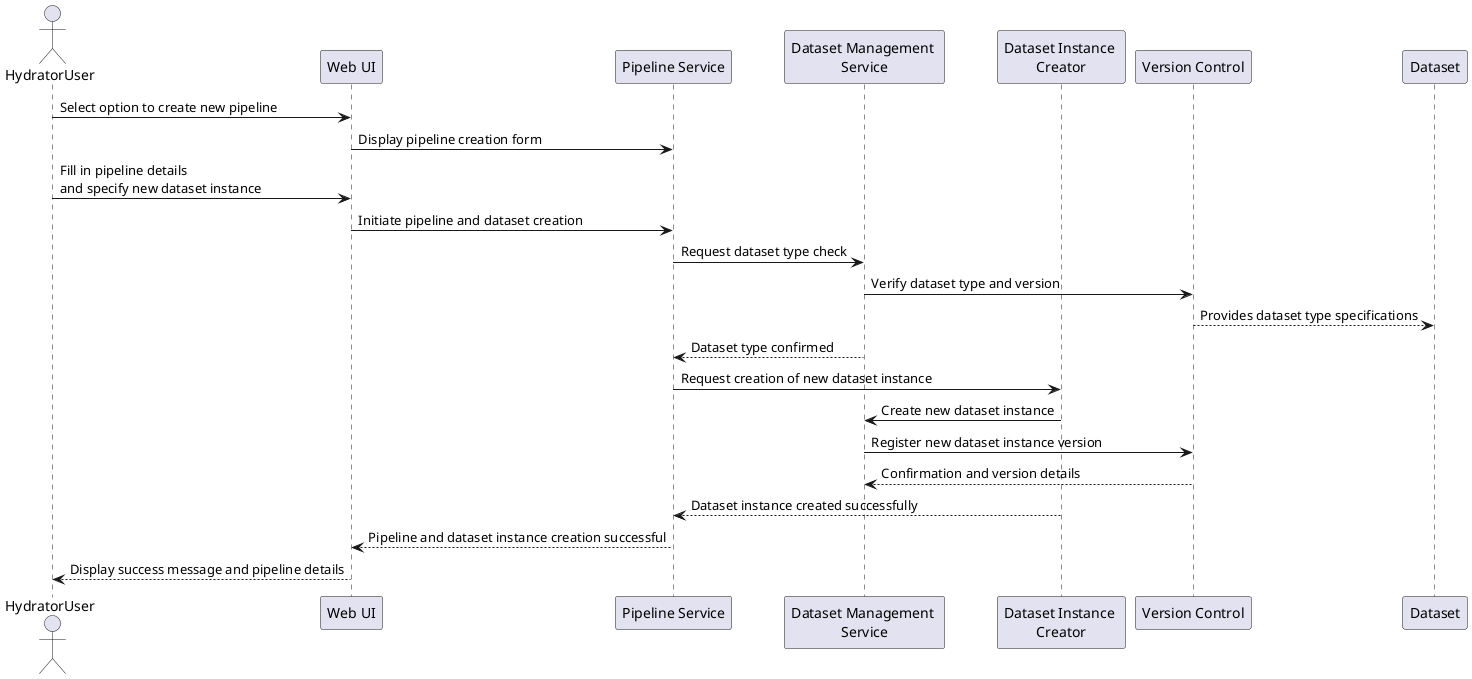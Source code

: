 @startuml
actor HydratorUser as user
participant "Web UI" as UI
participant "Pipeline Service" as Pipeline
participant "Dataset Management \nService" as DatasetService
participant "Dataset Instance \nCreator" as Creator
participant "Version Control" as VersionControl

user -> UI: Select option to create new pipeline
UI -> Pipeline: Display pipeline creation form
user -> UI: Fill in pipeline details\nand specify new dataset instance
UI -> Pipeline: Initiate pipeline and dataset creation
Pipeline -> DatasetService: Request dataset type check
DatasetService -> VersionControl: Verify dataset type and version
VersionControl --> Dataset: Provides dataset type specifications
DatasetService --> Pipeline: Dataset type confirmed
Pipeline -> Creator: Request creation of new dataset instance
Creator -> DatasetService: Create new dataset instance
DatasetService -> VersionControl: Register new dataset instance version
VersionControl --> DatasetService: Confirmation and version details
Creator --> Pipeline: Dataset instance created successfully
Pipeline --> UI: Pipeline and dataset instance creation successful
UI --> user: Display success message and pipeline details

@enduml